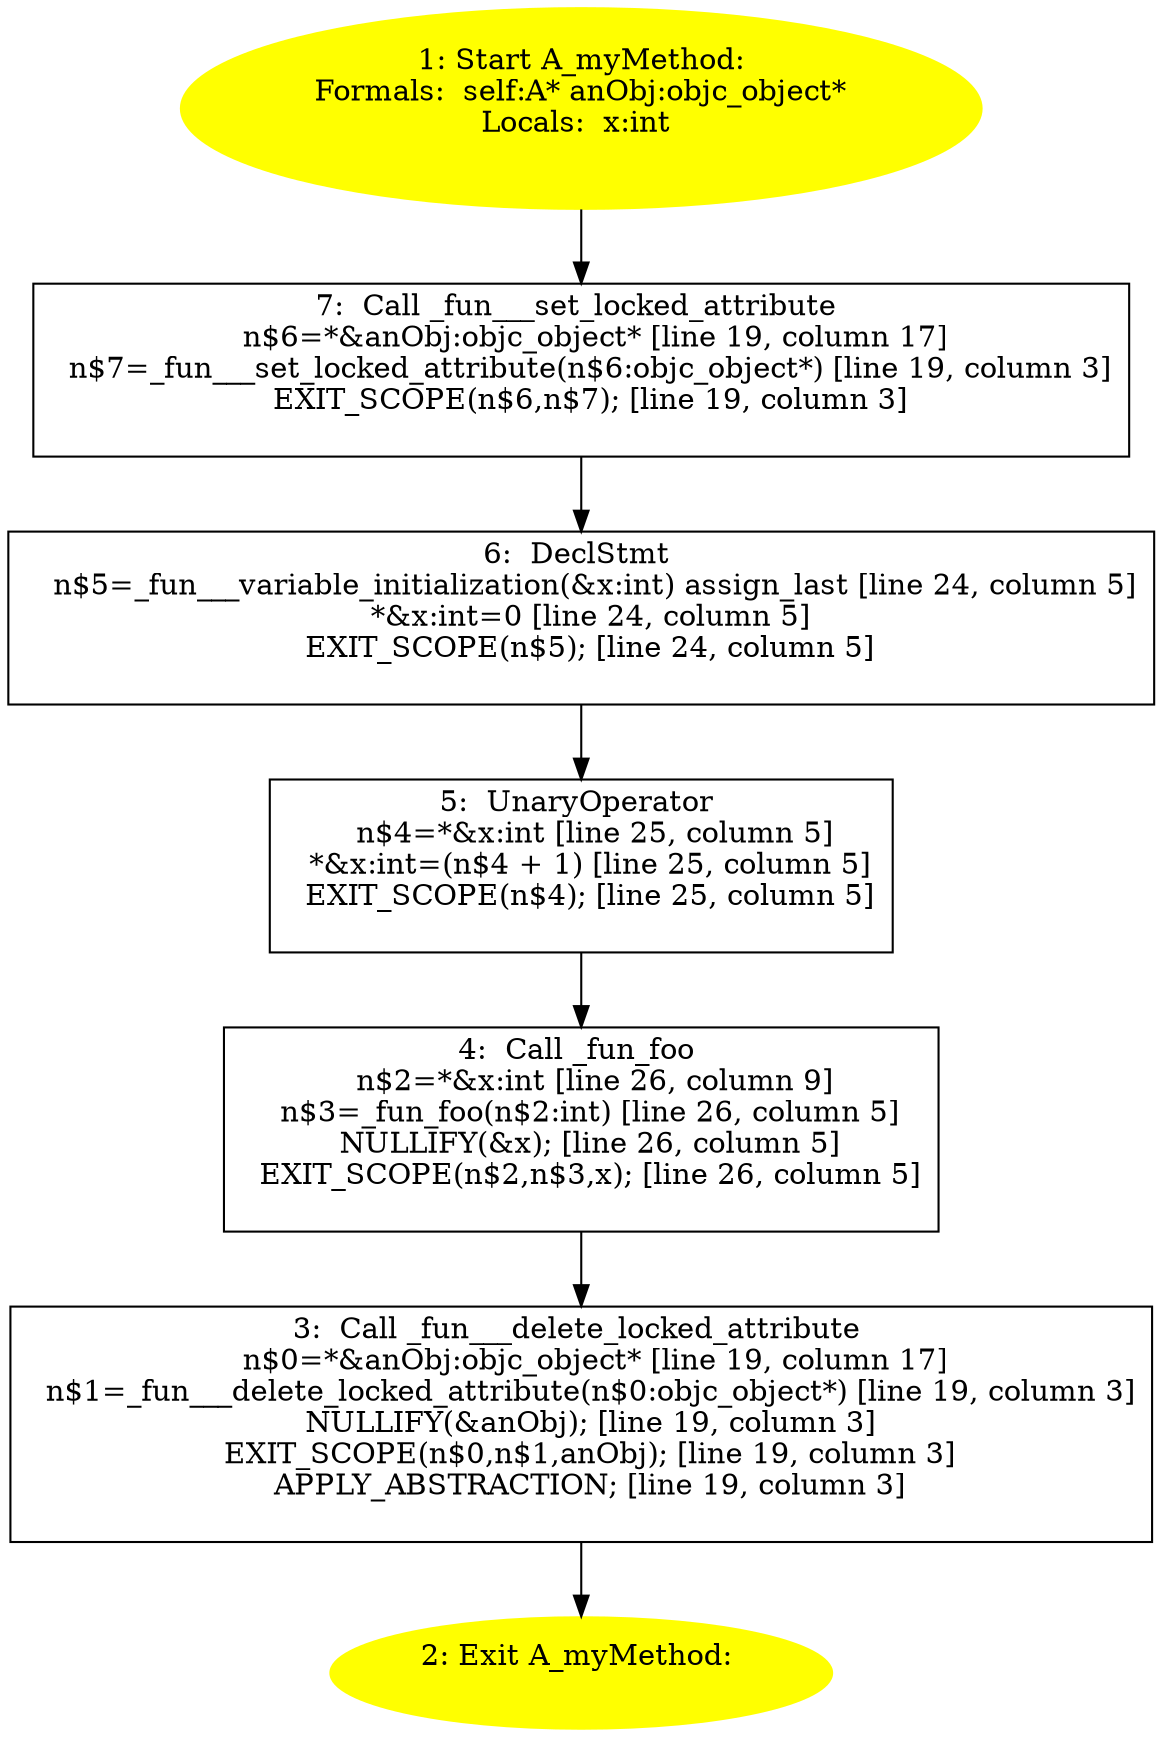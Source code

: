 /* @generated */
digraph cfg {
"myMethod:#A(struct objc_object)#instance.6280971b05d6b617955d8216a04fe405_1" [label="1: Start A_myMethod:\nFormals:  self:A* anObj:objc_object*\nLocals:  x:int \n  " color=yellow style=filled]
	

	 "myMethod:#A(struct objc_object)#instance.6280971b05d6b617955d8216a04fe405_1" -> "myMethod:#A(struct objc_object)#instance.6280971b05d6b617955d8216a04fe405_7" ;
"myMethod:#A(struct objc_object)#instance.6280971b05d6b617955d8216a04fe405_2" [label="2: Exit A_myMethod: \n  " color=yellow style=filled]
	

"myMethod:#A(struct objc_object)#instance.6280971b05d6b617955d8216a04fe405_3" [label="3:  Call _fun___delete_locked_attribute \n   n$0=*&anObj:objc_object* [line 19, column 17]\n  n$1=_fun___delete_locked_attribute(n$0:objc_object*) [line 19, column 3]\n  NULLIFY(&anObj); [line 19, column 3]\n  EXIT_SCOPE(n$0,n$1,anObj); [line 19, column 3]\n  APPLY_ABSTRACTION; [line 19, column 3]\n " shape="box"]
	

	 "myMethod:#A(struct objc_object)#instance.6280971b05d6b617955d8216a04fe405_3" -> "myMethod:#A(struct objc_object)#instance.6280971b05d6b617955d8216a04fe405_2" ;
"myMethod:#A(struct objc_object)#instance.6280971b05d6b617955d8216a04fe405_4" [label="4:  Call _fun_foo \n   n$2=*&x:int [line 26, column 9]\n  n$3=_fun_foo(n$2:int) [line 26, column 5]\n  NULLIFY(&x); [line 26, column 5]\n  EXIT_SCOPE(n$2,n$3,x); [line 26, column 5]\n " shape="box"]
	

	 "myMethod:#A(struct objc_object)#instance.6280971b05d6b617955d8216a04fe405_4" -> "myMethod:#A(struct objc_object)#instance.6280971b05d6b617955d8216a04fe405_3" ;
"myMethod:#A(struct objc_object)#instance.6280971b05d6b617955d8216a04fe405_5" [label="5:  UnaryOperator \n   n$4=*&x:int [line 25, column 5]\n  *&x:int=(n$4 + 1) [line 25, column 5]\n  EXIT_SCOPE(n$4); [line 25, column 5]\n " shape="box"]
	

	 "myMethod:#A(struct objc_object)#instance.6280971b05d6b617955d8216a04fe405_5" -> "myMethod:#A(struct objc_object)#instance.6280971b05d6b617955d8216a04fe405_4" ;
"myMethod:#A(struct objc_object)#instance.6280971b05d6b617955d8216a04fe405_6" [label="6:  DeclStmt \n   n$5=_fun___variable_initialization(&x:int) assign_last [line 24, column 5]\n  *&x:int=0 [line 24, column 5]\n  EXIT_SCOPE(n$5); [line 24, column 5]\n " shape="box"]
	

	 "myMethod:#A(struct objc_object)#instance.6280971b05d6b617955d8216a04fe405_6" -> "myMethod:#A(struct objc_object)#instance.6280971b05d6b617955d8216a04fe405_5" ;
"myMethod:#A(struct objc_object)#instance.6280971b05d6b617955d8216a04fe405_7" [label="7:  Call _fun___set_locked_attribute \n   n$6=*&anObj:objc_object* [line 19, column 17]\n  n$7=_fun___set_locked_attribute(n$6:objc_object*) [line 19, column 3]\n  EXIT_SCOPE(n$6,n$7); [line 19, column 3]\n " shape="box"]
	

	 "myMethod:#A(struct objc_object)#instance.6280971b05d6b617955d8216a04fe405_7" -> "myMethod:#A(struct objc_object)#instance.6280971b05d6b617955d8216a04fe405_6" ;
}
